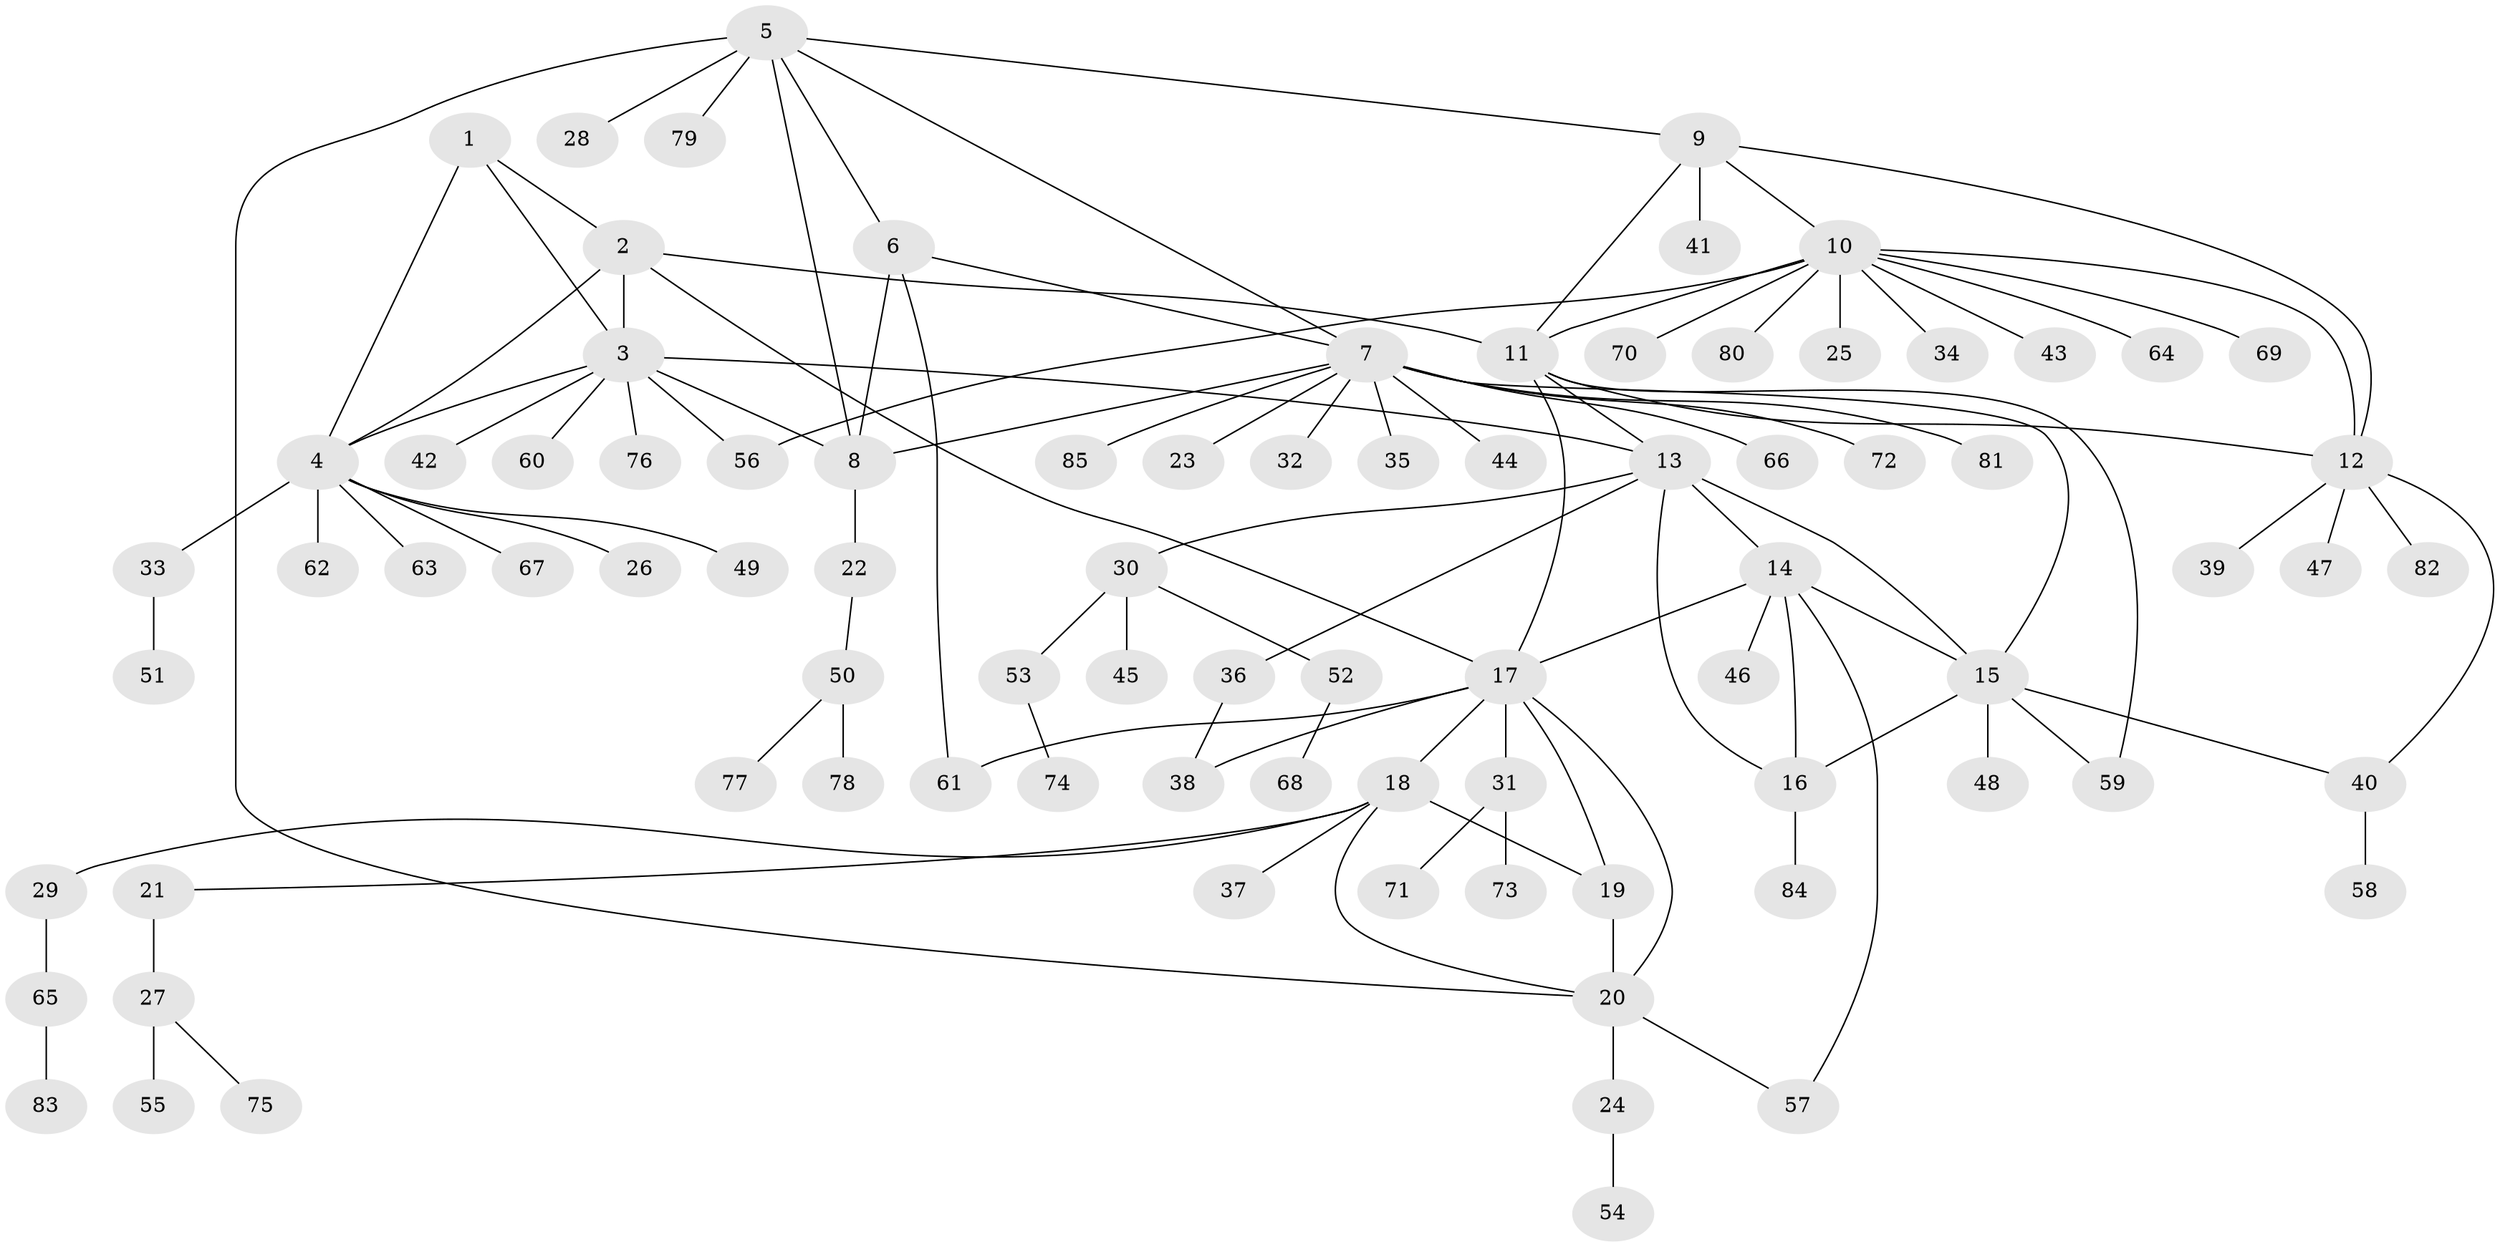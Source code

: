 // Generated by graph-tools (version 1.1) at 2025/37/03/09/25 02:37:43]
// undirected, 85 vertices, 111 edges
graph export_dot {
graph [start="1"]
  node [color=gray90,style=filled];
  1;
  2;
  3;
  4;
  5;
  6;
  7;
  8;
  9;
  10;
  11;
  12;
  13;
  14;
  15;
  16;
  17;
  18;
  19;
  20;
  21;
  22;
  23;
  24;
  25;
  26;
  27;
  28;
  29;
  30;
  31;
  32;
  33;
  34;
  35;
  36;
  37;
  38;
  39;
  40;
  41;
  42;
  43;
  44;
  45;
  46;
  47;
  48;
  49;
  50;
  51;
  52;
  53;
  54;
  55;
  56;
  57;
  58;
  59;
  60;
  61;
  62;
  63;
  64;
  65;
  66;
  67;
  68;
  69;
  70;
  71;
  72;
  73;
  74;
  75;
  76;
  77;
  78;
  79;
  80;
  81;
  82;
  83;
  84;
  85;
  1 -- 2;
  1 -- 3;
  1 -- 4;
  2 -- 3;
  2 -- 4;
  2 -- 11;
  2 -- 17;
  3 -- 4;
  3 -- 8;
  3 -- 13;
  3 -- 42;
  3 -- 56;
  3 -- 60;
  3 -- 76;
  4 -- 26;
  4 -- 33;
  4 -- 49;
  4 -- 62;
  4 -- 63;
  4 -- 67;
  5 -- 6;
  5 -- 7;
  5 -- 8;
  5 -- 9;
  5 -- 20;
  5 -- 28;
  5 -- 79;
  6 -- 7;
  6 -- 8;
  6 -- 61;
  7 -- 8;
  7 -- 15;
  7 -- 23;
  7 -- 32;
  7 -- 35;
  7 -- 44;
  7 -- 66;
  7 -- 72;
  7 -- 81;
  7 -- 85;
  8 -- 22;
  9 -- 10;
  9 -- 11;
  9 -- 12;
  9 -- 41;
  10 -- 11;
  10 -- 12;
  10 -- 25;
  10 -- 34;
  10 -- 43;
  10 -- 56;
  10 -- 64;
  10 -- 69;
  10 -- 70;
  10 -- 80;
  11 -- 12;
  11 -- 13;
  11 -- 17;
  11 -- 59;
  12 -- 39;
  12 -- 40;
  12 -- 47;
  12 -- 82;
  13 -- 14;
  13 -- 15;
  13 -- 16;
  13 -- 30;
  13 -- 36;
  14 -- 15;
  14 -- 16;
  14 -- 17;
  14 -- 46;
  14 -- 57;
  15 -- 16;
  15 -- 40;
  15 -- 48;
  15 -- 59;
  16 -- 84;
  17 -- 18;
  17 -- 19;
  17 -- 20;
  17 -- 31;
  17 -- 38;
  17 -- 61;
  18 -- 19;
  18 -- 20;
  18 -- 21;
  18 -- 29;
  18 -- 37;
  19 -- 20;
  20 -- 24;
  20 -- 57;
  21 -- 27;
  22 -- 50;
  24 -- 54;
  27 -- 55;
  27 -- 75;
  29 -- 65;
  30 -- 45;
  30 -- 52;
  30 -- 53;
  31 -- 71;
  31 -- 73;
  33 -- 51;
  36 -- 38;
  40 -- 58;
  50 -- 77;
  50 -- 78;
  52 -- 68;
  53 -- 74;
  65 -- 83;
}
